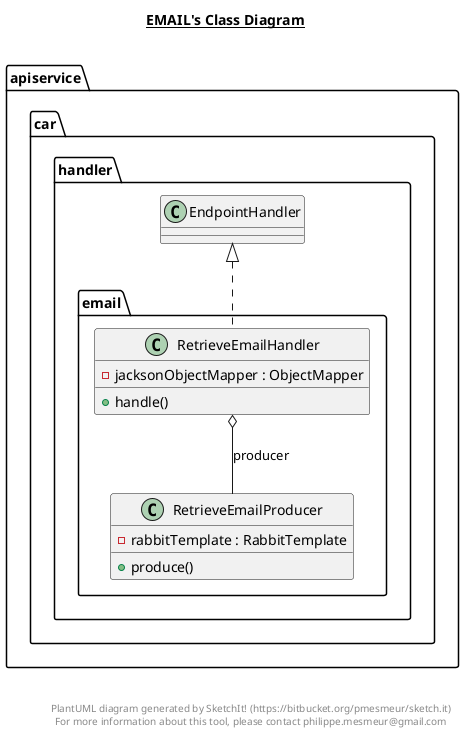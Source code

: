 @startuml

title __EMAIL's Class Diagram__\n

  namespace apiservice.car {
    namespace handler {
      namespace email {
        class apiservice.car.handler.email.RetrieveEmailHandler {
            - jacksonObjectMapper : ObjectMapper
            + handle()
        }
      }
    }
  }
  

  namespace apiservice.car {
    namespace handler {
      namespace email {
        class apiservice.car.handler.email.RetrieveEmailProducer {
            - rabbitTemplate : RabbitTemplate
            + produce()
        }
      }
    }
  }
  

  apiservice.car.handler.email.RetrieveEmailHandler .up.|> apiservice.car.handler.EndpointHandler
  apiservice.car.handler.email.RetrieveEmailHandler o-- apiservice.car.handler.email.RetrieveEmailProducer : producer


right footer


PlantUML diagram generated by SketchIt! (https://bitbucket.org/pmesmeur/sketch.it)
For more information about this tool, please contact philippe.mesmeur@gmail.com
endfooter

@enduml
